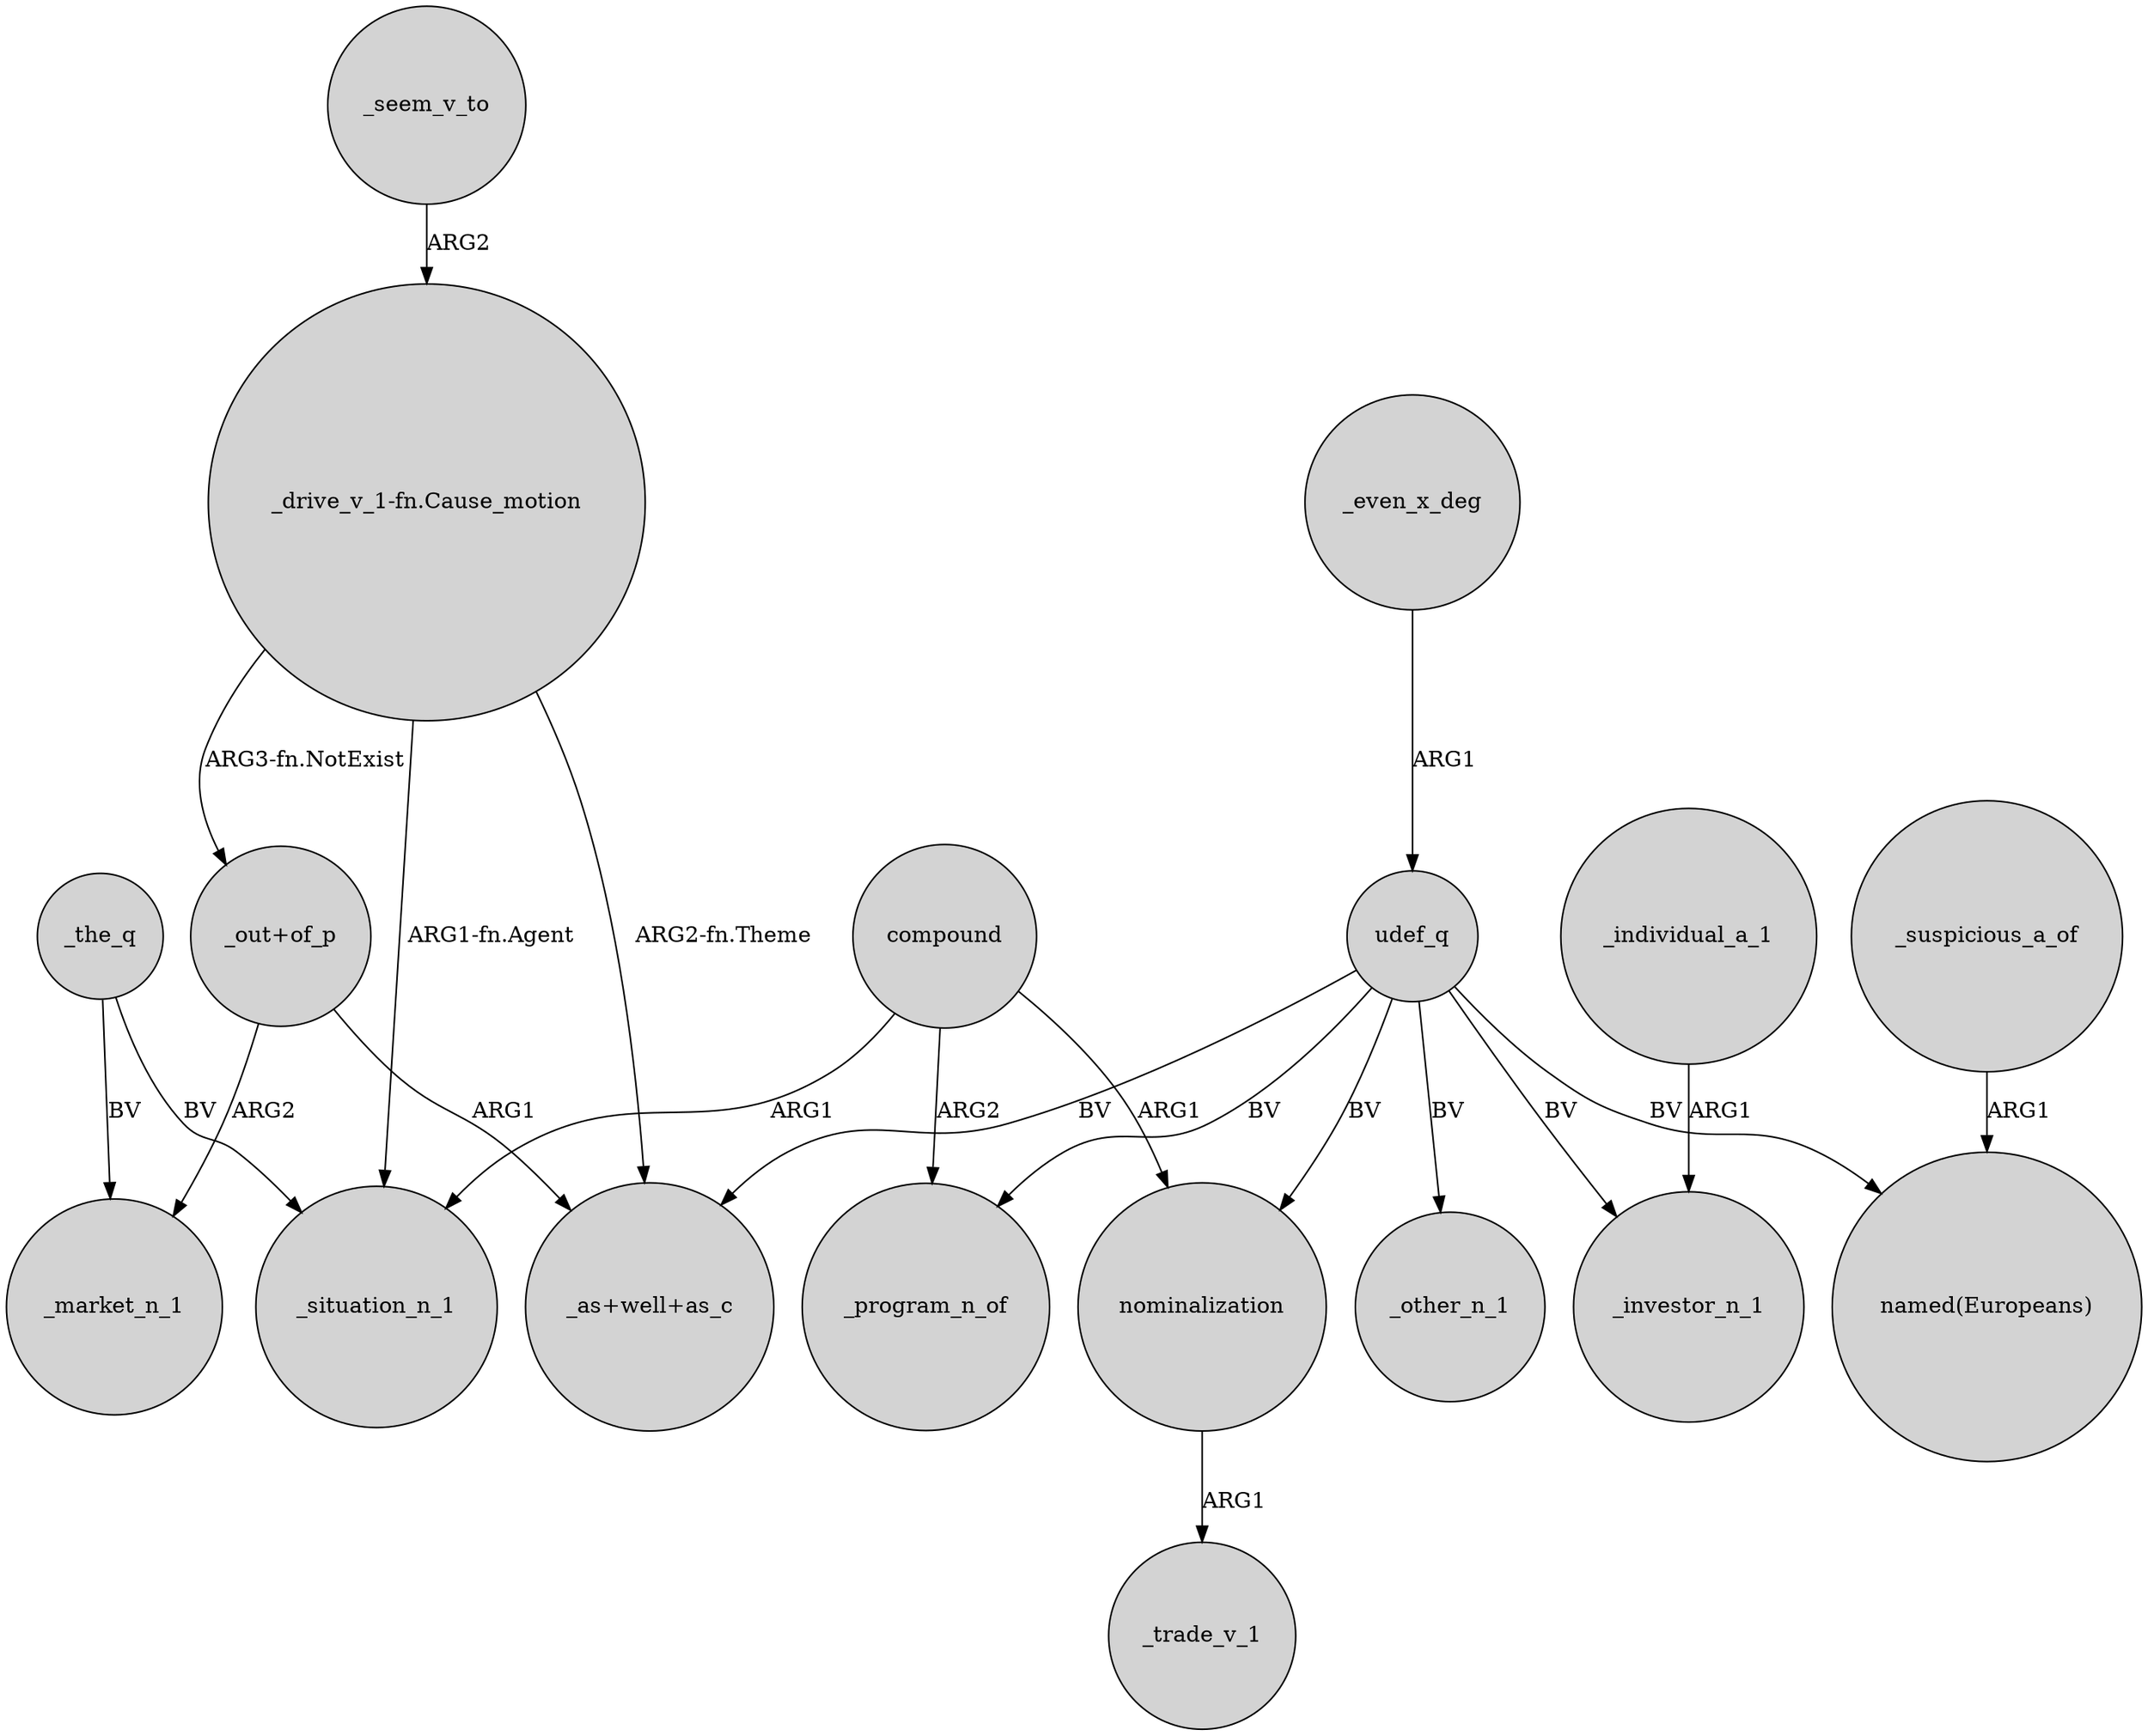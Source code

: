 digraph {
	node [shape=circle style=filled]
	compound -> _program_n_of [label=ARG2]
	udef_q -> "_as+well+as_c" [label=BV]
	_suspicious_a_of -> "named(Europeans)" [label=ARG1]
	udef_q -> _investor_n_1 [label=BV]
	_even_x_deg -> udef_q [label=ARG1]
	udef_q -> "named(Europeans)" [label=BV]
	udef_q -> _program_n_of [label=BV]
	_the_q -> _situation_n_1 [label=BV]
	nominalization -> _trade_v_1 [label=ARG1]
	"_out+of_p" -> "_as+well+as_c" [label=ARG1]
	compound -> _situation_n_1 [label=ARG1]
	udef_q -> _other_n_1 [label=BV]
	_individual_a_1 -> _investor_n_1 [label=ARG1]
	"_drive_v_1-fn.Cause_motion" -> _situation_n_1 [label="ARG1-fn.Agent"]
	udef_q -> nominalization [label=BV]
	_seem_v_to -> "_drive_v_1-fn.Cause_motion" [label=ARG2]
	"_drive_v_1-fn.Cause_motion" -> "_out+of_p" [label="ARG3-fn.NotExist"]
	"_out+of_p" -> _market_n_1 [label=ARG2]
	_the_q -> _market_n_1 [label=BV]
	compound -> nominalization [label=ARG1]
	"_drive_v_1-fn.Cause_motion" -> "_as+well+as_c" [label="ARG2-fn.Theme"]
}
